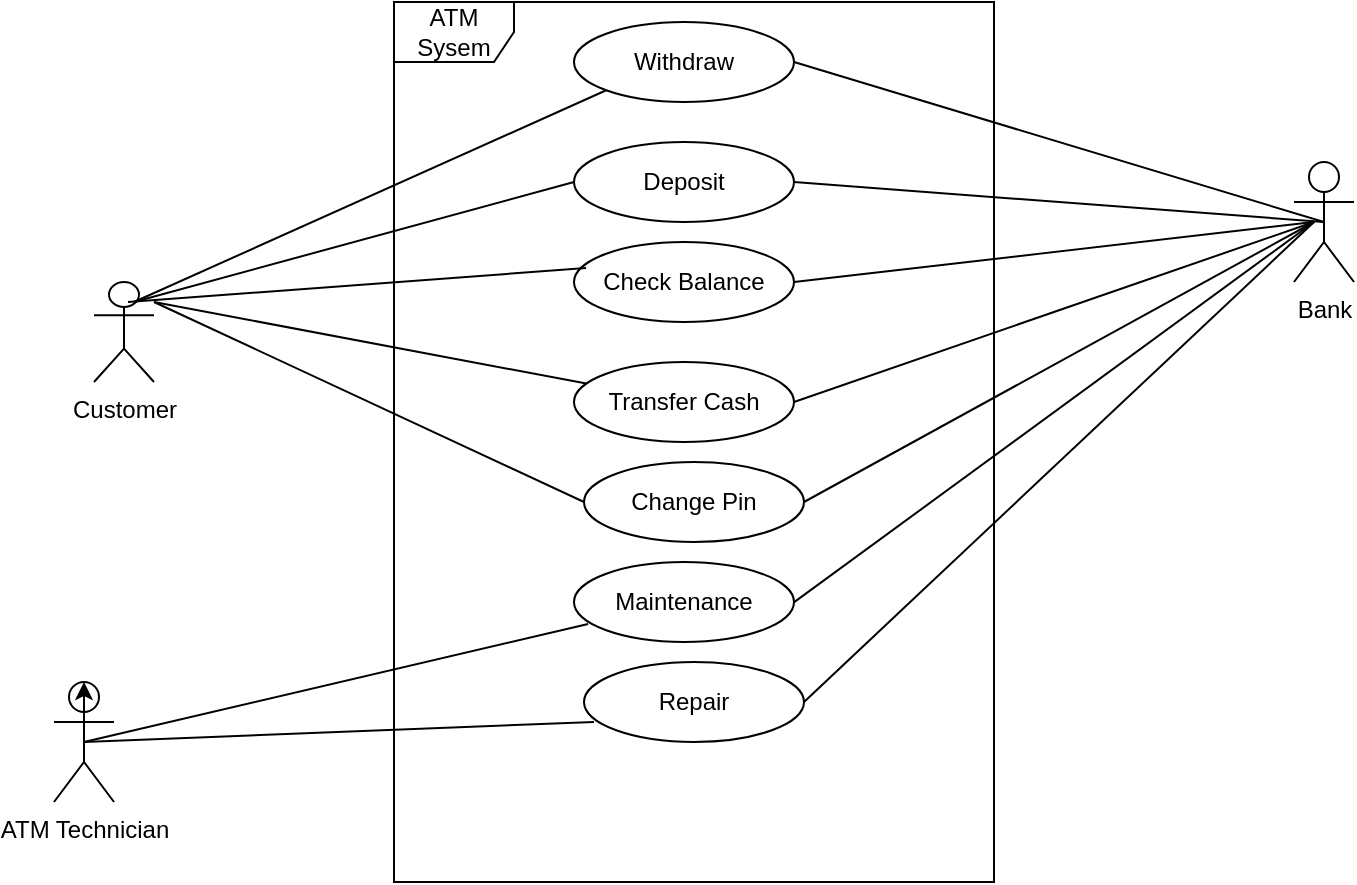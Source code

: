 <mxfile version="17.4.3" type="github">
  <diagram id="Y7vu7sNau7DYmTk2BWZz" name="Page-1">
    <mxGraphModel dx="868" dy="482" grid="1" gridSize="10" guides="1" tooltips="1" connect="1" arrows="1" fold="1" page="1" pageScale="1" pageWidth="850" pageHeight="1100" math="0" shadow="0">
      <root>
        <mxCell id="0" />
        <mxCell id="1" parent="0" />
        <mxCell id="GEZqlaboLZcLWJq_jxGj-1" value="Customer" style="shape=umlActor;verticalLabelPosition=bottom;verticalAlign=top;html=1;" vertex="1" parent="1">
          <mxGeometry x="120" y="170" width="30" height="50" as="geometry" />
        </mxCell>
        <mxCell id="GEZqlaboLZcLWJq_jxGj-2" value="Bank" style="shape=umlActor;verticalLabelPosition=bottom;verticalAlign=top;html=1;" vertex="1" parent="1">
          <mxGeometry x="720" y="110" width="30" height="60" as="geometry" />
        </mxCell>
        <mxCell id="GEZqlaboLZcLWJq_jxGj-3" value="ATM Technician" style="shape=umlActor;verticalLabelPosition=bottom;verticalAlign=top;html=1;" vertex="1" parent="1">
          <mxGeometry x="100" y="370" width="30" height="60" as="geometry" />
        </mxCell>
        <mxCell id="GEZqlaboLZcLWJq_jxGj-4" value="ATM Sysem" style="shape=umlFrame;whiteSpace=wrap;html=1;" vertex="1" parent="1">
          <mxGeometry x="270" y="30" width="300" height="440" as="geometry" />
        </mxCell>
        <mxCell id="GEZqlaboLZcLWJq_jxGj-5" value="Withdraw" style="ellipse;whiteSpace=wrap;html=1;" vertex="1" parent="1">
          <mxGeometry x="360" y="40" width="110" height="40" as="geometry" />
        </mxCell>
        <mxCell id="GEZqlaboLZcLWJq_jxGj-6" value="Deposit" style="ellipse;whiteSpace=wrap;html=1;" vertex="1" parent="1">
          <mxGeometry x="360" y="100" width="110" height="40" as="geometry" />
        </mxCell>
        <mxCell id="GEZqlaboLZcLWJq_jxGj-7" value="Check Balance" style="ellipse;whiteSpace=wrap;html=1;" vertex="1" parent="1">
          <mxGeometry x="360" y="150" width="110" height="40" as="geometry" />
        </mxCell>
        <mxCell id="GEZqlaboLZcLWJq_jxGj-8" value="Transfer Cash" style="ellipse;whiteSpace=wrap;html=1;" vertex="1" parent="1">
          <mxGeometry x="360" y="210" width="110" height="40" as="geometry" />
        </mxCell>
        <mxCell id="GEZqlaboLZcLWJq_jxGj-9" value="Change Pin" style="ellipse;whiteSpace=wrap;html=1;" vertex="1" parent="1">
          <mxGeometry x="365" y="260" width="110" height="40" as="geometry" />
        </mxCell>
        <mxCell id="GEZqlaboLZcLWJq_jxGj-10" value="Maintenance" style="ellipse;whiteSpace=wrap;html=1;" vertex="1" parent="1">
          <mxGeometry x="360" y="310" width="110" height="40" as="geometry" />
        </mxCell>
        <mxCell id="GEZqlaboLZcLWJq_jxGj-11" value="Repair" style="ellipse;whiteSpace=wrap;html=1;" vertex="1" parent="1">
          <mxGeometry x="365" y="360" width="110" height="40" as="geometry" />
        </mxCell>
        <mxCell id="GEZqlaboLZcLWJq_jxGj-12" style="edgeStyle=orthogonalEdgeStyle;rounded=0;orthogonalLoop=1;jettySize=auto;html=1;exitX=0.5;exitY=0.5;exitDx=0;exitDy=0;exitPerimeter=0;entryX=0.5;entryY=0;entryDx=0;entryDy=0;entryPerimeter=0;" edge="1" parent="1" source="GEZqlaboLZcLWJq_jxGj-3" target="GEZqlaboLZcLWJq_jxGj-3">
          <mxGeometry relative="1" as="geometry" />
        </mxCell>
        <mxCell id="GEZqlaboLZcLWJq_jxGj-17" value="" style="endArrow=none;html=1;rounded=0;entryX=0;entryY=1;entryDx=0;entryDy=0;" edge="1" parent="1" target="GEZqlaboLZcLWJq_jxGj-5">
          <mxGeometry width="50" height="50" relative="1" as="geometry">
            <mxPoint x="140" y="180" as="sourcePoint" />
            <mxPoint x="190" y="130" as="targetPoint" />
          </mxGeometry>
        </mxCell>
        <mxCell id="GEZqlaboLZcLWJq_jxGj-18" value="" style="endArrow=none;html=1;rounded=0;entryX=0;entryY=0.5;entryDx=0;entryDy=0;" edge="1" parent="1" target="GEZqlaboLZcLWJq_jxGj-6">
          <mxGeometry width="50" height="50" relative="1" as="geometry">
            <mxPoint x="140" y="180" as="sourcePoint" />
            <mxPoint x="210" y="160" as="targetPoint" />
          </mxGeometry>
        </mxCell>
        <mxCell id="GEZqlaboLZcLWJq_jxGj-19" value="" style="endArrow=none;html=1;rounded=0;entryX=0.055;entryY=0.325;entryDx=0;entryDy=0;entryPerimeter=0;exitX=0.567;exitY=0.2;exitDx=0;exitDy=0;exitPerimeter=0;" edge="1" parent="1" source="GEZqlaboLZcLWJq_jxGj-1" target="GEZqlaboLZcLWJq_jxGj-7">
          <mxGeometry width="50" height="50" relative="1" as="geometry">
            <mxPoint x="150" y="180" as="sourcePoint" />
            <mxPoint x="240" y="160" as="targetPoint" />
          </mxGeometry>
        </mxCell>
        <mxCell id="GEZqlaboLZcLWJq_jxGj-20" value="" style="endArrow=none;html=1;rounded=0;" edge="1" parent="1" target="GEZqlaboLZcLWJq_jxGj-8">
          <mxGeometry width="50" height="50" relative="1" as="geometry">
            <mxPoint x="150" y="180" as="sourcePoint" />
            <mxPoint x="260" y="210" as="targetPoint" />
          </mxGeometry>
        </mxCell>
        <mxCell id="GEZqlaboLZcLWJq_jxGj-21" value="" style="endArrow=none;html=1;rounded=0;entryX=0.5;entryY=0.5;entryDx=0;entryDy=0;entryPerimeter=0;" edge="1" parent="1" target="GEZqlaboLZcLWJq_jxGj-3">
          <mxGeometry width="50" height="50" relative="1" as="geometry">
            <mxPoint x="370" y="390" as="sourcePoint" />
            <mxPoint x="650" y="250" as="targetPoint" />
          </mxGeometry>
        </mxCell>
        <mxCell id="GEZqlaboLZcLWJq_jxGj-22" value="" style="endArrow=none;html=1;rounded=0;exitX=0.064;exitY=0.775;exitDx=0;exitDy=0;entryX=0.5;entryY=0.5;entryDx=0;entryDy=0;entryPerimeter=0;exitPerimeter=0;" edge="1" parent="1" source="GEZqlaboLZcLWJq_jxGj-10" target="GEZqlaboLZcLWJq_jxGj-3">
          <mxGeometry width="50" height="50" relative="1" as="geometry">
            <mxPoint x="600" y="300" as="sourcePoint" />
            <mxPoint x="730" y="340" as="targetPoint" />
          </mxGeometry>
        </mxCell>
        <mxCell id="GEZqlaboLZcLWJq_jxGj-23" value="" style="endArrow=none;html=1;rounded=0;entryX=0.5;entryY=0.5;entryDx=0;entryDy=0;entryPerimeter=0;" edge="1" parent="1" target="GEZqlaboLZcLWJq_jxGj-2">
          <mxGeometry width="50" height="50" relative="1" as="geometry">
            <mxPoint x="470" y="60" as="sourcePoint" />
            <mxPoint x="690" y="150" as="targetPoint" />
          </mxGeometry>
        </mxCell>
        <mxCell id="GEZqlaboLZcLWJq_jxGj-24" value="" style="endArrow=none;html=1;rounded=0;entryX=0.5;entryY=0.5;entryDx=0;entryDy=0;entryPerimeter=0;exitX=1;exitY=0.5;exitDx=0;exitDy=0;" edge="1" parent="1" source="GEZqlaboLZcLWJq_jxGj-6" target="GEZqlaboLZcLWJq_jxGj-2">
          <mxGeometry width="50" height="50" relative="1" as="geometry">
            <mxPoint x="620" y="220" as="sourcePoint" />
            <mxPoint x="670" y="170" as="targetPoint" />
          </mxGeometry>
        </mxCell>
        <mxCell id="GEZqlaboLZcLWJq_jxGj-25" value="" style="endArrow=none;html=1;rounded=0;exitX=1;exitY=0.5;exitDx=0;exitDy=0;" edge="1" parent="1" source="GEZqlaboLZcLWJq_jxGj-7">
          <mxGeometry width="50" height="50" relative="1" as="geometry">
            <mxPoint x="610" y="280" as="sourcePoint" />
            <mxPoint x="730" y="140" as="targetPoint" />
          </mxGeometry>
        </mxCell>
        <mxCell id="GEZqlaboLZcLWJq_jxGj-26" value="" style="endArrow=none;html=1;rounded=0;exitX=1;exitY=0.5;exitDx=0;exitDy=0;" edge="1" parent="1" source="GEZqlaboLZcLWJq_jxGj-8">
          <mxGeometry width="50" height="50" relative="1" as="geometry">
            <mxPoint x="610" y="280" as="sourcePoint" />
            <mxPoint x="730" y="140" as="targetPoint" />
          </mxGeometry>
        </mxCell>
        <mxCell id="GEZqlaboLZcLWJq_jxGj-27" value="" style="endArrow=none;html=1;rounded=0;exitX=1;exitY=0.5;exitDx=0;exitDy=0;" edge="1" parent="1" source="GEZqlaboLZcLWJq_jxGj-9">
          <mxGeometry width="50" height="50" relative="1" as="geometry">
            <mxPoint x="620" y="280" as="sourcePoint" />
            <mxPoint x="730" y="140" as="targetPoint" />
          </mxGeometry>
        </mxCell>
        <mxCell id="GEZqlaboLZcLWJq_jxGj-28" value="" style="endArrow=none;html=1;rounded=0;entryX=0;entryY=0.5;entryDx=0;entryDy=0;" edge="1" parent="1" target="GEZqlaboLZcLWJq_jxGj-9">
          <mxGeometry width="50" height="50" relative="1" as="geometry">
            <mxPoint x="150" y="180" as="sourcePoint" />
            <mxPoint x="240" y="270" as="targetPoint" />
          </mxGeometry>
        </mxCell>
        <mxCell id="GEZqlaboLZcLWJq_jxGj-29" value="" style="endArrow=none;html=1;rounded=0;exitX=0.667;exitY=0.682;exitDx=0;exitDy=0;exitPerimeter=0;" edge="1" parent="1" source="GEZqlaboLZcLWJq_jxGj-4">
          <mxGeometry width="50" height="50" relative="1" as="geometry">
            <mxPoint x="640" y="370" as="sourcePoint" />
            <mxPoint x="730" y="140" as="targetPoint" />
          </mxGeometry>
        </mxCell>
        <mxCell id="GEZqlaboLZcLWJq_jxGj-30" value="" style="endArrow=none;html=1;rounded=0;exitX=1;exitY=0.5;exitDx=0;exitDy=0;" edge="1" parent="1" source="GEZqlaboLZcLWJq_jxGj-11">
          <mxGeometry width="50" height="50" relative="1" as="geometry">
            <mxPoint x="620" y="360" as="sourcePoint" />
            <mxPoint x="730" y="140" as="targetPoint" />
          </mxGeometry>
        </mxCell>
      </root>
    </mxGraphModel>
  </diagram>
</mxfile>
